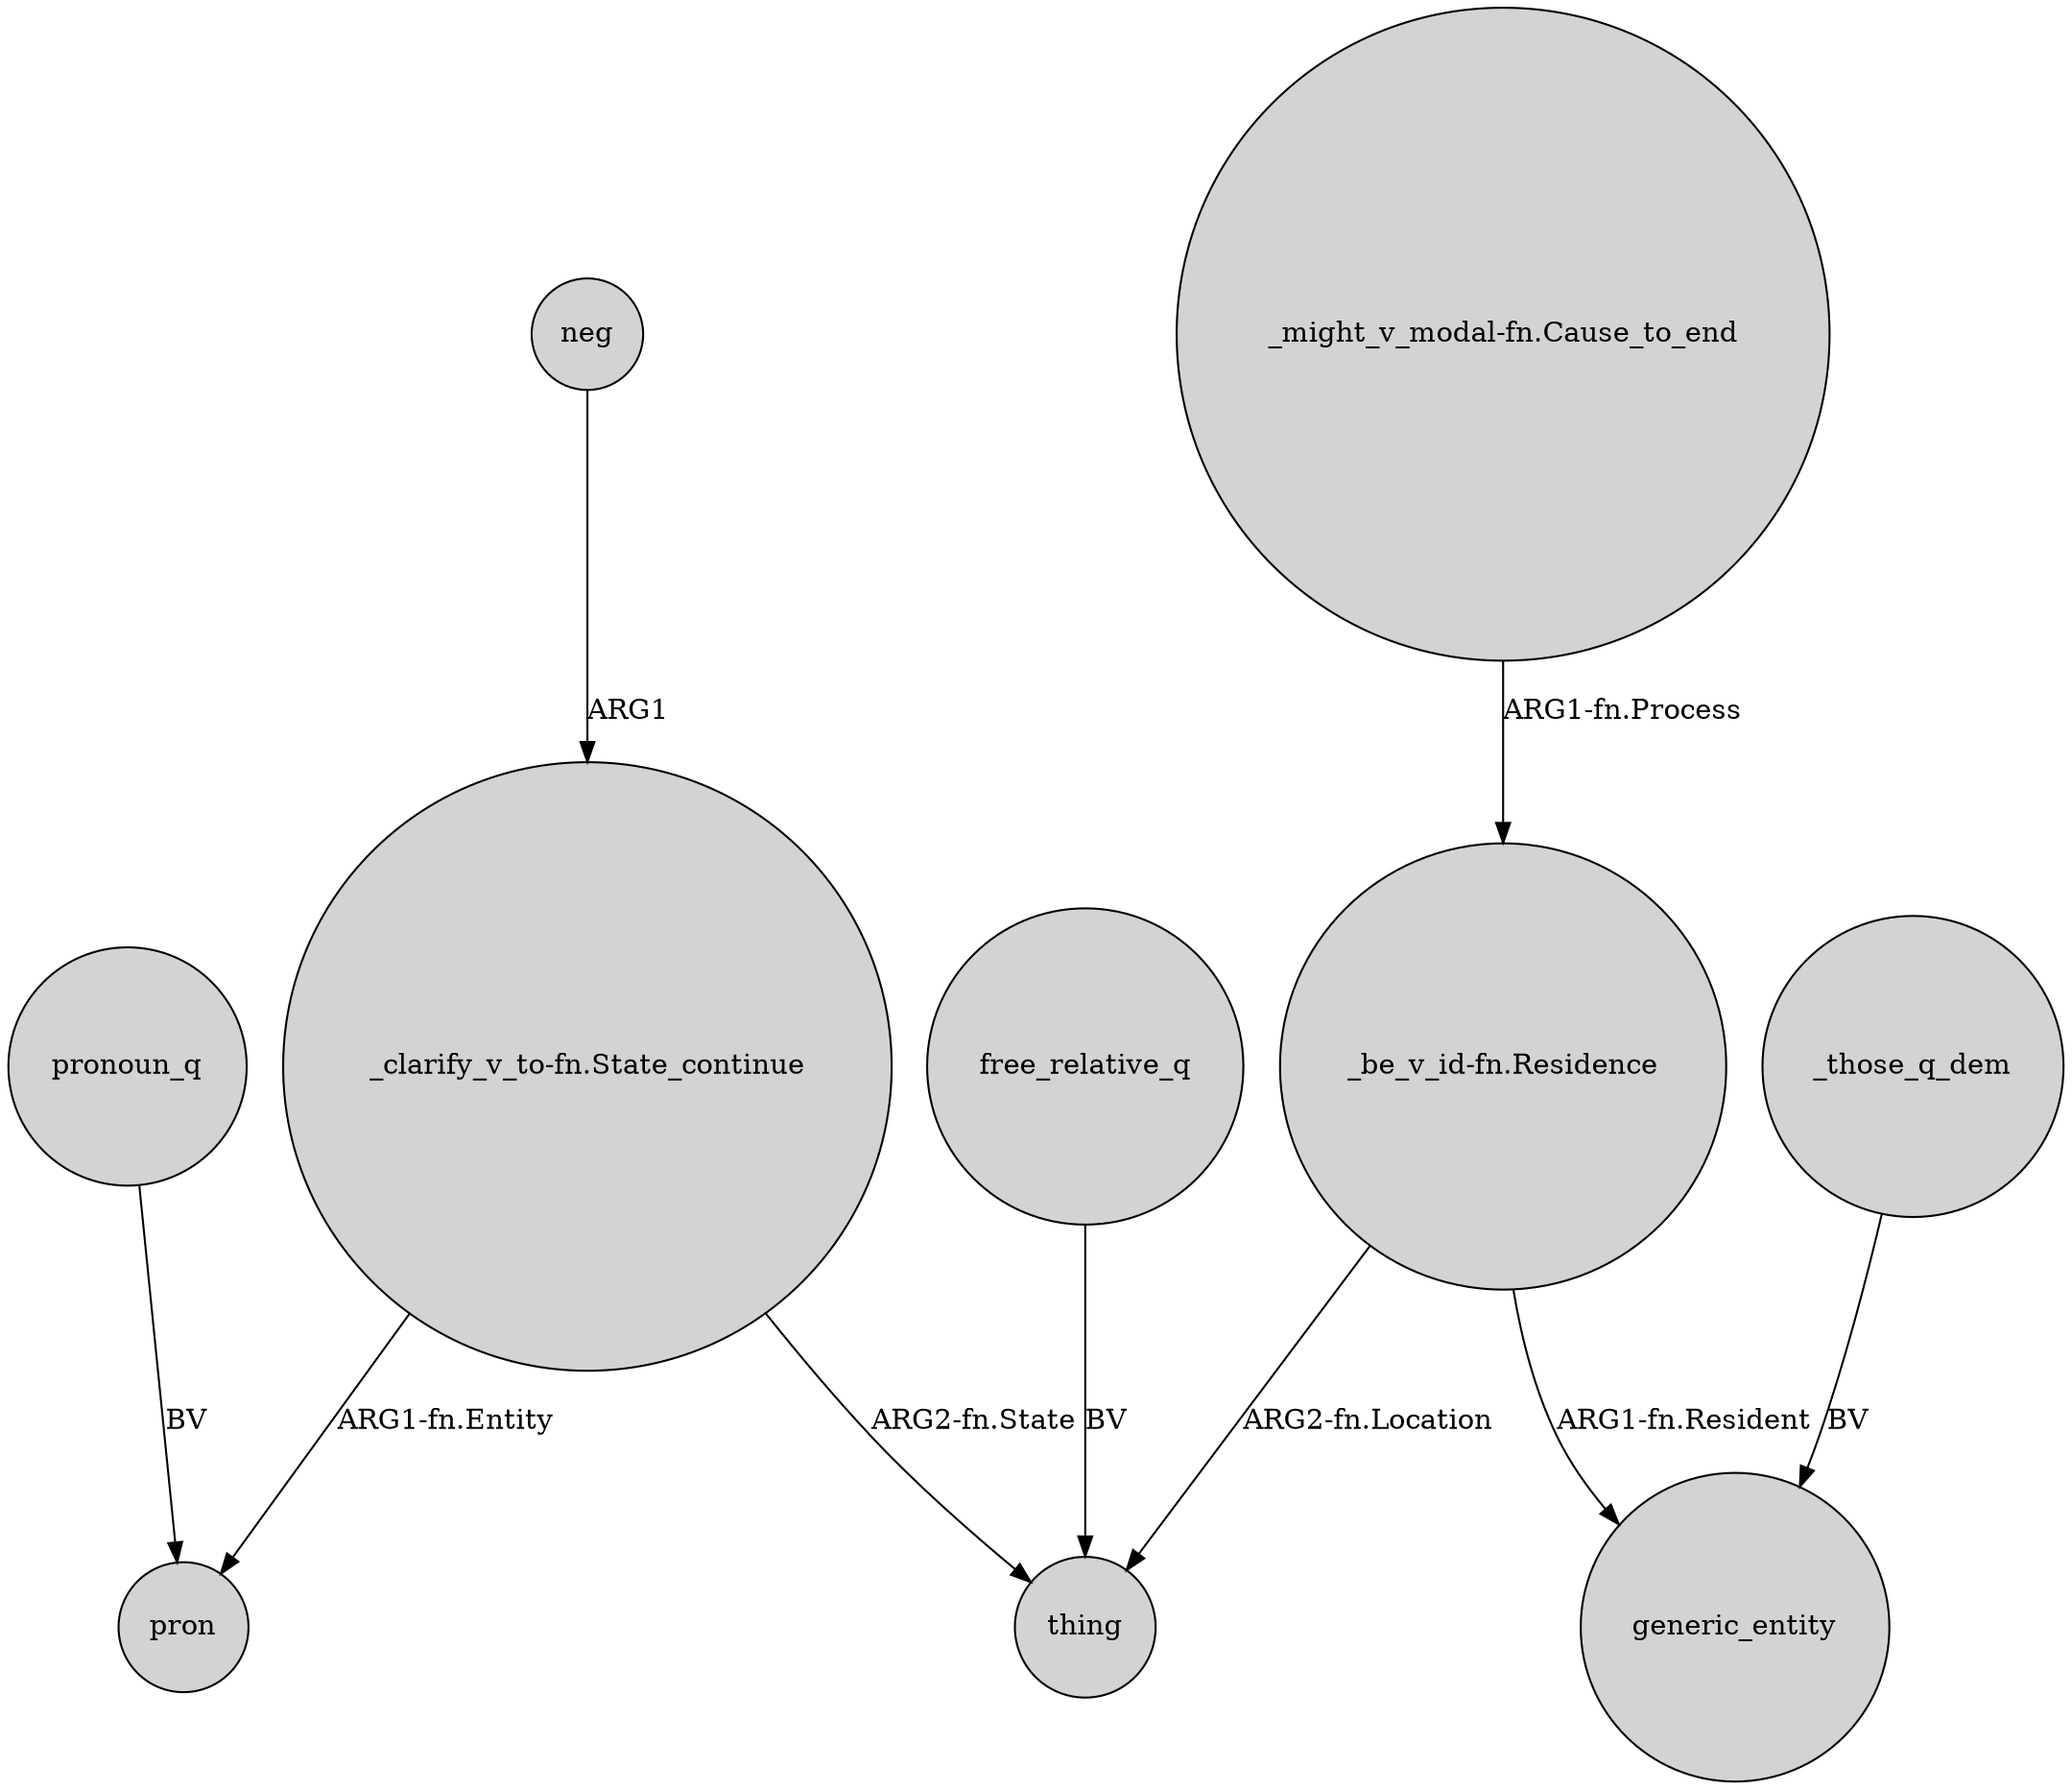 digraph {
	node [shape=circle style=filled]
	pronoun_q -> pron [label=BV]
	_those_q_dem -> generic_entity [label=BV]
	neg -> "_clarify_v_to-fn.State_continue" [label=ARG1]
	"_clarify_v_to-fn.State_continue" -> thing [label="ARG2-fn.State"]
	"_be_v_id-fn.Residence" -> thing [label="ARG2-fn.Location"]
	free_relative_q -> thing [label=BV]
	"_be_v_id-fn.Residence" -> generic_entity [label="ARG1-fn.Resident"]
	"_clarify_v_to-fn.State_continue" -> pron [label="ARG1-fn.Entity"]
	"_might_v_modal-fn.Cause_to_end" -> "_be_v_id-fn.Residence" [label="ARG1-fn.Process"]
}

